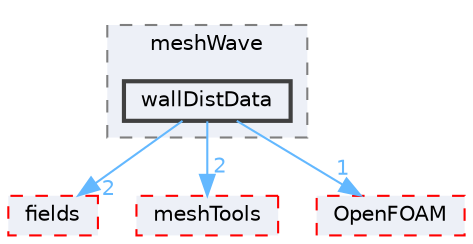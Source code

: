 digraph "src/finiteVolume/fvMesh/wallDist/patchDistMethods/meshWave/wallDistData"
{
 // LATEX_PDF_SIZE
  bgcolor="transparent";
  edge [fontname=Helvetica,fontsize=10,labelfontname=Helvetica,labelfontsize=10];
  node [fontname=Helvetica,fontsize=10,shape=box,height=0.2,width=0.4];
  compound=true
  subgraph clusterdir_20cd797122d8e7de0166f697c9a53d8c {
    graph [ bgcolor="#edf0f7", pencolor="grey50", label="meshWave", fontname=Helvetica,fontsize=10 style="filled,dashed", URL="dir_20cd797122d8e7de0166f697c9a53d8c.html",tooltip=""]
  dir_80df87bbf5c0fa83071d910bfdd73e69 [label="wallDistData", fillcolor="#edf0f7", color="grey25", style="filled,bold", URL="dir_80df87bbf5c0fa83071d910bfdd73e69.html",tooltip=""];
  }
  dir_25ab4a83a983f7bb7a38b7f63bb141b7 [label="fields", fillcolor="#edf0f7", color="red", style="filled,dashed", URL="dir_25ab4a83a983f7bb7a38b7f63bb141b7.html",tooltip=""];
  dir_ae30ad0bef50cf391b24c614251bb9fd [label="meshTools", fillcolor="#edf0f7", color="red", style="filled,dashed", URL="dir_ae30ad0bef50cf391b24c614251bb9fd.html",tooltip=""];
  dir_c5473ff19b20e6ec4dfe5c310b3778a8 [label="OpenFOAM", fillcolor="#edf0f7", color="red", style="filled,dashed", URL="dir_c5473ff19b20e6ec4dfe5c310b3778a8.html",tooltip=""];
  dir_80df87bbf5c0fa83071d910bfdd73e69->dir_25ab4a83a983f7bb7a38b7f63bb141b7 [headlabel="2", labeldistance=1.5 headhref="dir_004341_001332.html" href="dir_004341_001332.html" color="steelblue1" fontcolor="steelblue1"];
  dir_80df87bbf5c0fa83071d910bfdd73e69->dir_ae30ad0bef50cf391b24c614251bb9fd [headlabel="2", labeldistance=1.5 headhref="dir_004341_002382.html" href="dir_004341_002382.html" color="steelblue1" fontcolor="steelblue1"];
  dir_80df87bbf5c0fa83071d910bfdd73e69->dir_c5473ff19b20e6ec4dfe5c310b3778a8 [headlabel="1", labeldistance=1.5 headhref="dir_004341_002695.html" href="dir_004341_002695.html" color="steelblue1" fontcolor="steelblue1"];
}
